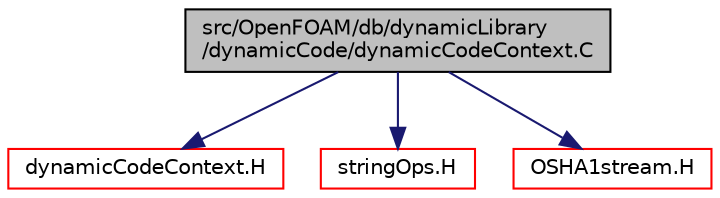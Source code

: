 digraph "src/OpenFOAM/db/dynamicLibrary/dynamicCode/dynamicCodeContext.C"
{
  bgcolor="transparent";
  edge [fontname="Helvetica",fontsize="10",labelfontname="Helvetica",labelfontsize="10"];
  node [fontname="Helvetica",fontsize="10",shape=record];
  Node1 [label="src/OpenFOAM/db/dynamicLibrary\l/dynamicCode/dynamicCodeContext.C",height=0.2,width=0.4,color="black", fillcolor="grey75", style="filled", fontcolor="black"];
  Node1 -> Node2 [color="midnightblue",fontsize="10",style="solid",fontname="Helvetica"];
  Node2 [label="dynamicCodeContext.H",height=0.2,width=0.4,color="red",URL="$a07848.html"];
  Node1 -> Node3 [color="midnightblue",fontsize="10",style="solid",fontname="Helvetica"];
  Node3 [label="stringOps.H",height=0.2,width=0.4,color="red",URL="$a09132.html"];
  Node1 -> Node4 [color="midnightblue",fontsize="10",style="solid",fontname="Helvetica"];
  Node4 [label="OSHA1stream.H",height=0.2,width=0.4,color="red",URL="$a07900.html"];
}
